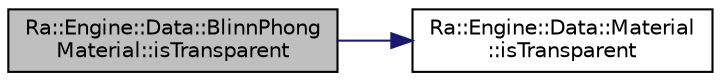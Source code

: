 digraph "Ra::Engine::Data::BlinnPhongMaterial::isTransparent"
{
 // INTERACTIVE_SVG=YES
 // LATEX_PDF_SIZE
  edge [fontname="Helvetica",fontsize="10",labelfontname="Helvetica",labelfontsize="10"];
  node [fontname="Helvetica",fontsize="10",shape=record];
  rankdir="LR";
  Node1 [label="Ra::Engine::Data::BlinnPhong\lMaterial::isTransparent",height=0.2,width=0.4,color="black", fillcolor="grey75", style="filled", fontcolor="black",tooltip=" "];
  Node1 -> Node2 [color="midnightblue",fontsize="10",style="solid",fontname="Helvetica"];
  Node2 [label="Ra::Engine::Data::Material\l::isTransparent",height=0.2,width=0.4,color="black", fillcolor="white", style="filled",URL="$classRa_1_1Engine_1_1Data_1_1Material.html#a99184fa8c3c787b18737bea7dd1e1a1f",tooltip=" "];
}
